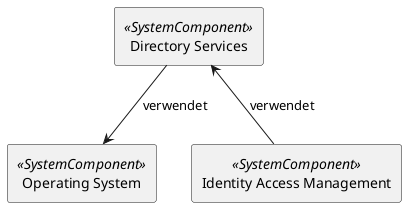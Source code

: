 @startuml

skinparam monochrome true
skinparam componentStyle uml2




show stereotype

rectangle Directory__F_Services as "Directory Services" <<SystemComponent>> {
}

rectangle Operating__F_System as "Operating System" <<SystemComponent>> {
}
rectangle Identity__F_Access__F_Management as "Identity Access Management" <<SystemComponent>> {
}
Directory__F_Services -down-> Operating__F_System : verwendet 
Identity__F_Access__F_Management -up-> Directory__F_Services : verwendet

' Begin Protected Region [[layouting]]

' End Protected Region   [[layouting]]
@enduml
' Actifsource ID=[dc5bfacd-eaac-11e8-88d3-bfc6b992bdec,4371ca2a-0e1a-11e9-8b4c-f9aec93d8b56,Hash]
